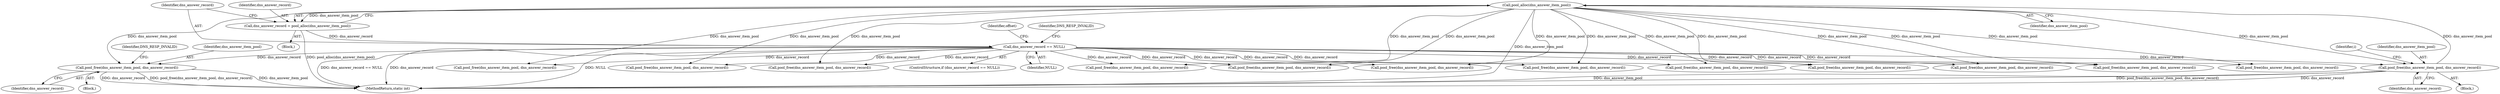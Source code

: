 digraph "0_haproxy_efbbdf72992cd20458259962346044cafd9331c0@API" {
"1000692" [label="(Call,pool_free(dns_answer_item_pool, dns_answer_record))"];
"1000547" [label="(Call,pool_alloc(dns_answer_item_pool))"];
"1001124" [label="(Call,pool_free(dns_answer_item_pool, dns_answer_record))"];
"1000550" [label="(Call,dns_answer_record == NULL)"];
"1000545" [label="(Call,dns_answer_record = pool_alloc(dns_answer_item_pool))"];
"1000551" [label="(Identifier,dns_answer_record)"];
"1000863" [label="(Call,pool_free(dns_answer_item_pool, dns_answer_record))"];
"1000732" [label="(Call,pool_free(dns_answer_item_pool, dns_answer_record))"];
"1000556" [label="(Identifier,offset)"];
"1000538" [label="(Block,)"];
"1000550" [label="(Call,dns_answer_record == NULL)"];
"1000593" [label="(Call,pool_free(dns_answer_item_pool, dns_answer_record))"];
"1001124" [label="(Call,pool_free(dns_answer_item_pool, dns_answer_record))"];
"1001156" [label="(MethodReturn,static int)"];
"1000547" [label="(Call,pool_alloc(dns_answer_item_pool))"];
"1000545" [label="(Call,dns_answer_record = pool_alloc(dns_answer_item_pool))"];
"1000692" [label="(Call,pool_free(dns_answer_item_pool, dns_answer_record))"];
"1000696" [label="(Identifier,DNS_RESP_INVALID)"];
"1000549" [label="(ControlStructure,if (dns_answer_record == NULL))"];
"1000949" [label="(Call,pool_free(dns_answer_item_pool, dns_answer_record))"];
"1000552" [label="(Identifier,NULL)"];
"1000628" [label="(Call,pool_free(dns_answer_item_pool, dns_answer_record))"];
"1000574" [label="(Call,pool_free(dns_answer_item_pool, dns_answer_record))"];
"1000694" [label="(Identifier,dns_answer_record)"];
"1000762" [label="(Call,pool_free(dns_answer_item_pool, dns_answer_record))"];
"1000537" [label="(Identifier,i)"];
"1000640" [label="(Call,pool_free(dns_answer_item_pool, dns_answer_record))"];
"1001125" [label="(Identifier,dns_answer_item_pool)"];
"1000807" [label="(Call,pool_free(dns_answer_item_pool, dns_answer_record))"];
"1000917" [label="(Call,pool_free(dns_answer_item_pool, dns_answer_record))"];
"1000668" [label="(Call,pool_free(dns_answer_item_pool, dns_answer_record))"];
"1000691" [label="(Block,)"];
"1000548" [label="(Identifier,dns_answer_item_pool)"];
"1000831" [label="(Call,pool_free(dns_answer_item_pool, dns_answer_record))"];
"1001126" [label="(Identifier,dns_answer_record)"];
"1000546" [label="(Identifier,dns_answer_record)"];
"1001116" [label="(Block,)"];
"1000554" [label="(Identifier,DNS_RESP_INVALID)"];
"1000693" [label="(Identifier,dns_answer_item_pool)"];
"1000692" -> "1000691"  [label="AST: "];
"1000692" -> "1000694"  [label="CFG: "];
"1000693" -> "1000692"  [label="AST: "];
"1000694" -> "1000692"  [label="AST: "];
"1000696" -> "1000692"  [label="CFG: "];
"1000692" -> "1001156"  [label="DDG: dns_answer_item_pool"];
"1000692" -> "1001156"  [label="DDG: dns_answer_record"];
"1000692" -> "1001156"  [label="DDG: pool_free(dns_answer_item_pool, dns_answer_record)"];
"1000547" -> "1000692"  [label="DDG: dns_answer_item_pool"];
"1000550" -> "1000692"  [label="DDG: dns_answer_record"];
"1000547" -> "1000545"  [label="AST: "];
"1000547" -> "1000548"  [label="CFG: "];
"1000548" -> "1000547"  [label="AST: "];
"1000545" -> "1000547"  [label="CFG: "];
"1000547" -> "1001156"  [label="DDG: dns_answer_item_pool"];
"1000547" -> "1000545"  [label="DDG: dns_answer_item_pool"];
"1001124" -> "1000547"  [label="DDG: dns_answer_item_pool"];
"1000547" -> "1000574"  [label="DDG: dns_answer_item_pool"];
"1000547" -> "1000593"  [label="DDG: dns_answer_item_pool"];
"1000547" -> "1000628"  [label="DDG: dns_answer_item_pool"];
"1000547" -> "1000640"  [label="DDG: dns_answer_item_pool"];
"1000547" -> "1000668"  [label="DDG: dns_answer_item_pool"];
"1000547" -> "1000732"  [label="DDG: dns_answer_item_pool"];
"1000547" -> "1000762"  [label="DDG: dns_answer_item_pool"];
"1000547" -> "1000807"  [label="DDG: dns_answer_item_pool"];
"1000547" -> "1000831"  [label="DDG: dns_answer_item_pool"];
"1000547" -> "1000863"  [label="DDG: dns_answer_item_pool"];
"1000547" -> "1000917"  [label="DDG: dns_answer_item_pool"];
"1000547" -> "1000949"  [label="DDG: dns_answer_item_pool"];
"1000547" -> "1001124"  [label="DDG: dns_answer_item_pool"];
"1001124" -> "1001116"  [label="AST: "];
"1001124" -> "1001126"  [label="CFG: "];
"1001125" -> "1001124"  [label="AST: "];
"1001126" -> "1001124"  [label="AST: "];
"1000537" -> "1001124"  [label="CFG: "];
"1001124" -> "1001156"  [label="DDG: pool_free(dns_answer_item_pool, dns_answer_record)"];
"1001124" -> "1001156"  [label="DDG: dns_answer_record"];
"1001124" -> "1001156"  [label="DDG: dns_answer_item_pool"];
"1000550" -> "1001124"  [label="DDG: dns_answer_record"];
"1000550" -> "1000549"  [label="AST: "];
"1000550" -> "1000552"  [label="CFG: "];
"1000551" -> "1000550"  [label="AST: "];
"1000552" -> "1000550"  [label="AST: "];
"1000554" -> "1000550"  [label="CFG: "];
"1000556" -> "1000550"  [label="CFG: "];
"1000550" -> "1001156"  [label="DDG: dns_answer_record == NULL"];
"1000550" -> "1001156"  [label="DDG: dns_answer_record"];
"1000550" -> "1001156"  [label="DDG: NULL"];
"1000545" -> "1000550"  [label="DDG: dns_answer_record"];
"1000550" -> "1000574"  [label="DDG: dns_answer_record"];
"1000550" -> "1000593"  [label="DDG: dns_answer_record"];
"1000550" -> "1000628"  [label="DDG: dns_answer_record"];
"1000550" -> "1000640"  [label="DDG: dns_answer_record"];
"1000550" -> "1000668"  [label="DDG: dns_answer_record"];
"1000550" -> "1000732"  [label="DDG: dns_answer_record"];
"1000550" -> "1000762"  [label="DDG: dns_answer_record"];
"1000550" -> "1000807"  [label="DDG: dns_answer_record"];
"1000550" -> "1000831"  [label="DDG: dns_answer_record"];
"1000550" -> "1000863"  [label="DDG: dns_answer_record"];
"1000550" -> "1000917"  [label="DDG: dns_answer_record"];
"1000550" -> "1000949"  [label="DDG: dns_answer_record"];
"1000545" -> "1000538"  [label="AST: "];
"1000546" -> "1000545"  [label="AST: "];
"1000551" -> "1000545"  [label="CFG: "];
"1000545" -> "1001156"  [label="DDG: pool_alloc(dns_answer_item_pool)"];
}
